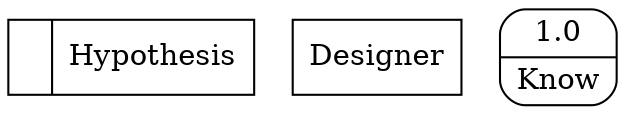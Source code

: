 digraph dfd2{ 
node[shape=record]
200 [label="<f0>  |<f1> Hypothesis " ];
201 [label="Designer" shape=box];
202 [label="{<f0> 1.0|<f1> Know }" shape=Mrecord];
}